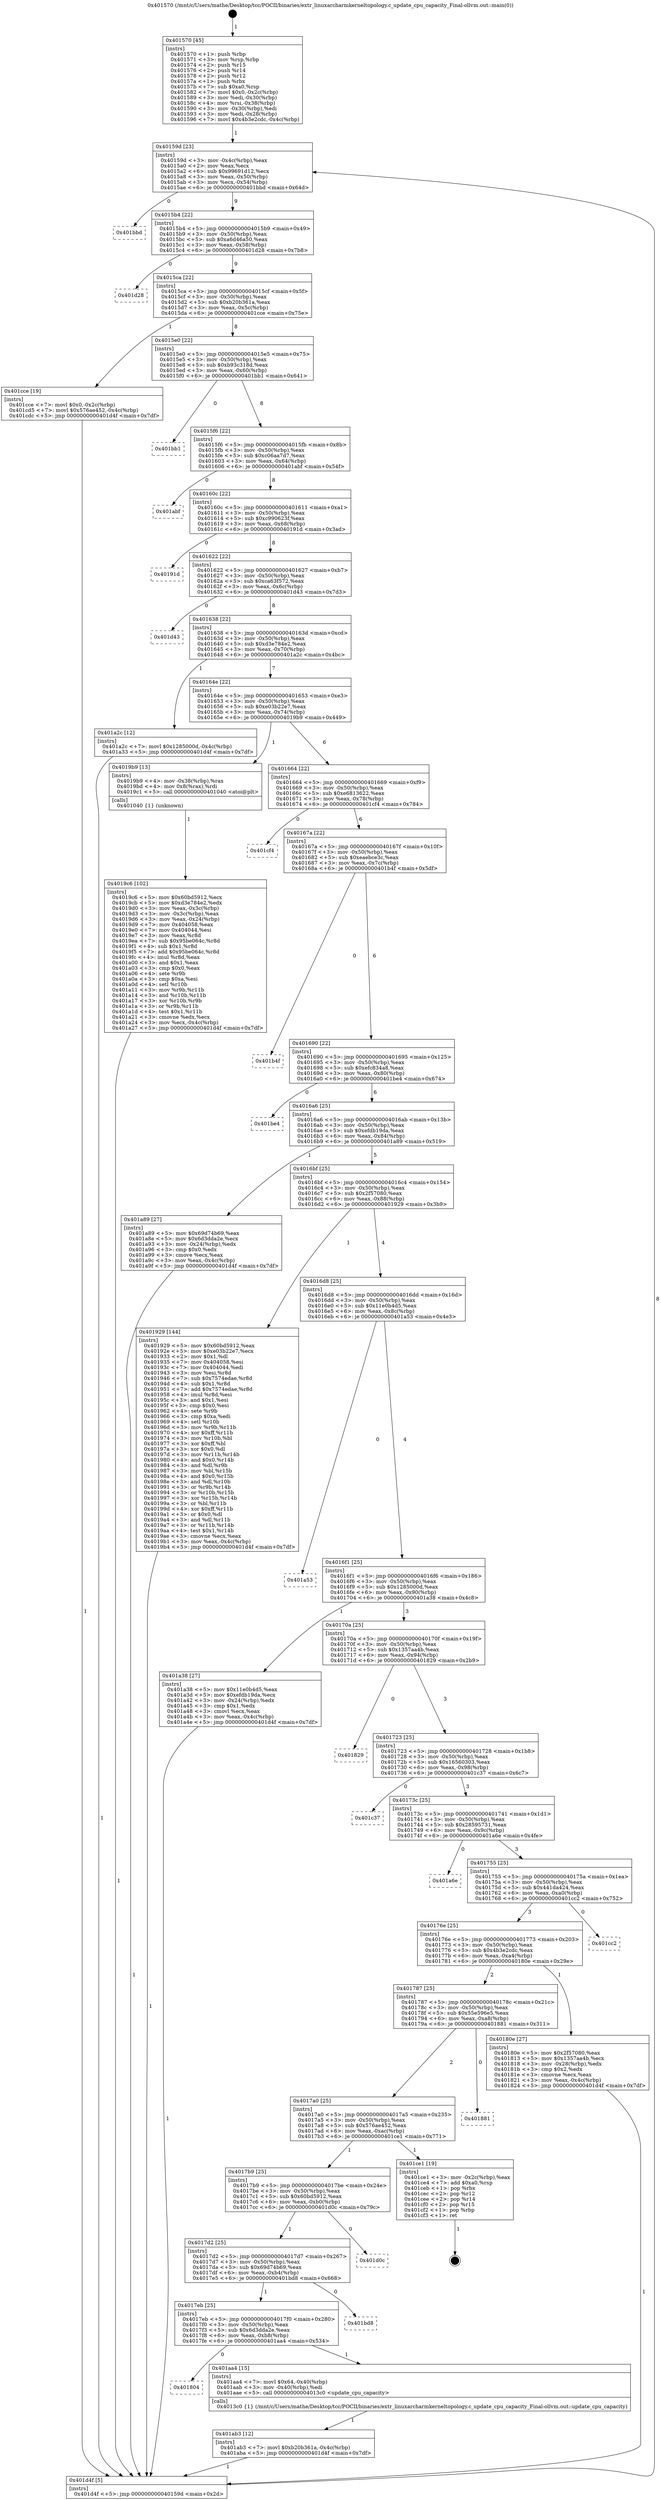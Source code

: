 digraph "0x401570" {
  label = "0x401570 (/mnt/c/Users/mathe/Desktop/tcc/POCII/binaries/extr_linuxarcharmkerneltopology.c_update_cpu_capacity_Final-ollvm.out::main(0))"
  labelloc = "t"
  node[shape=record]

  Entry [label="",width=0.3,height=0.3,shape=circle,fillcolor=black,style=filled]
  "0x40159d" [label="{
     0x40159d [23]\l
     | [instrs]\l
     &nbsp;&nbsp;0x40159d \<+3\>: mov -0x4c(%rbp),%eax\l
     &nbsp;&nbsp;0x4015a0 \<+2\>: mov %eax,%ecx\l
     &nbsp;&nbsp;0x4015a2 \<+6\>: sub $0x99691d12,%ecx\l
     &nbsp;&nbsp;0x4015a8 \<+3\>: mov %eax,-0x50(%rbp)\l
     &nbsp;&nbsp;0x4015ab \<+3\>: mov %ecx,-0x54(%rbp)\l
     &nbsp;&nbsp;0x4015ae \<+6\>: je 0000000000401bbd \<main+0x64d\>\l
  }"]
  "0x401bbd" [label="{
     0x401bbd\l
  }", style=dashed]
  "0x4015b4" [label="{
     0x4015b4 [22]\l
     | [instrs]\l
     &nbsp;&nbsp;0x4015b4 \<+5\>: jmp 00000000004015b9 \<main+0x49\>\l
     &nbsp;&nbsp;0x4015b9 \<+3\>: mov -0x50(%rbp),%eax\l
     &nbsp;&nbsp;0x4015bc \<+5\>: sub $0xa6d46a50,%eax\l
     &nbsp;&nbsp;0x4015c1 \<+3\>: mov %eax,-0x58(%rbp)\l
     &nbsp;&nbsp;0x4015c4 \<+6\>: je 0000000000401d28 \<main+0x7b8\>\l
  }"]
  Exit [label="",width=0.3,height=0.3,shape=circle,fillcolor=black,style=filled,peripheries=2]
  "0x401d28" [label="{
     0x401d28\l
  }", style=dashed]
  "0x4015ca" [label="{
     0x4015ca [22]\l
     | [instrs]\l
     &nbsp;&nbsp;0x4015ca \<+5\>: jmp 00000000004015cf \<main+0x5f\>\l
     &nbsp;&nbsp;0x4015cf \<+3\>: mov -0x50(%rbp),%eax\l
     &nbsp;&nbsp;0x4015d2 \<+5\>: sub $0xb20b361a,%eax\l
     &nbsp;&nbsp;0x4015d7 \<+3\>: mov %eax,-0x5c(%rbp)\l
     &nbsp;&nbsp;0x4015da \<+6\>: je 0000000000401cce \<main+0x75e\>\l
  }"]
  "0x401ab3" [label="{
     0x401ab3 [12]\l
     | [instrs]\l
     &nbsp;&nbsp;0x401ab3 \<+7\>: movl $0xb20b361a,-0x4c(%rbp)\l
     &nbsp;&nbsp;0x401aba \<+5\>: jmp 0000000000401d4f \<main+0x7df\>\l
  }"]
  "0x401cce" [label="{
     0x401cce [19]\l
     | [instrs]\l
     &nbsp;&nbsp;0x401cce \<+7\>: movl $0x0,-0x2c(%rbp)\l
     &nbsp;&nbsp;0x401cd5 \<+7\>: movl $0x576ae452,-0x4c(%rbp)\l
     &nbsp;&nbsp;0x401cdc \<+5\>: jmp 0000000000401d4f \<main+0x7df\>\l
  }"]
  "0x4015e0" [label="{
     0x4015e0 [22]\l
     | [instrs]\l
     &nbsp;&nbsp;0x4015e0 \<+5\>: jmp 00000000004015e5 \<main+0x75\>\l
     &nbsp;&nbsp;0x4015e5 \<+3\>: mov -0x50(%rbp),%eax\l
     &nbsp;&nbsp;0x4015e8 \<+5\>: sub $0xb93c318d,%eax\l
     &nbsp;&nbsp;0x4015ed \<+3\>: mov %eax,-0x60(%rbp)\l
     &nbsp;&nbsp;0x4015f0 \<+6\>: je 0000000000401bb1 \<main+0x641\>\l
  }"]
  "0x401804" [label="{
     0x401804\l
  }", style=dashed]
  "0x401bb1" [label="{
     0x401bb1\l
  }", style=dashed]
  "0x4015f6" [label="{
     0x4015f6 [22]\l
     | [instrs]\l
     &nbsp;&nbsp;0x4015f6 \<+5\>: jmp 00000000004015fb \<main+0x8b\>\l
     &nbsp;&nbsp;0x4015fb \<+3\>: mov -0x50(%rbp),%eax\l
     &nbsp;&nbsp;0x4015fe \<+5\>: sub $0xc06aa7d7,%eax\l
     &nbsp;&nbsp;0x401603 \<+3\>: mov %eax,-0x64(%rbp)\l
     &nbsp;&nbsp;0x401606 \<+6\>: je 0000000000401abf \<main+0x54f\>\l
  }"]
  "0x401aa4" [label="{
     0x401aa4 [15]\l
     | [instrs]\l
     &nbsp;&nbsp;0x401aa4 \<+7\>: movl $0x64,-0x40(%rbp)\l
     &nbsp;&nbsp;0x401aab \<+3\>: mov -0x40(%rbp),%edi\l
     &nbsp;&nbsp;0x401aae \<+5\>: call 00000000004013c0 \<update_cpu_capacity\>\l
     | [calls]\l
     &nbsp;&nbsp;0x4013c0 \{1\} (/mnt/c/Users/mathe/Desktop/tcc/POCII/binaries/extr_linuxarcharmkerneltopology.c_update_cpu_capacity_Final-ollvm.out::update_cpu_capacity)\l
  }"]
  "0x401abf" [label="{
     0x401abf\l
  }", style=dashed]
  "0x40160c" [label="{
     0x40160c [22]\l
     | [instrs]\l
     &nbsp;&nbsp;0x40160c \<+5\>: jmp 0000000000401611 \<main+0xa1\>\l
     &nbsp;&nbsp;0x401611 \<+3\>: mov -0x50(%rbp),%eax\l
     &nbsp;&nbsp;0x401614 \<+5\>: sub $0xc990623f,%eax\l
     &nbsp;&nbsp;0x401619 \<+3\>: mov %eax,-0x68(%rbp)\l
     &nbsp;&nbsp;0x40161c \<+6\>: je 000000000040191d \<main+0x3ad\>\l
  }"]
  "0x4017eb" [label="{
     0x4017eb [25]\l
     | [instrs]\l
     &nbsp;&nbsp;0x4017eb \<+5\>: jmp 00000000004017f0 \<main+0x280\>\l
     &nbsp;&nbsp;0x4017f0 \<+3\>: mov -0x50(%rbp),%eax\l
     &nbsp;&nbsp;0x4017f3 \<+5\>: sub $0x6d3dda2e,%eax\l
     &nbsp;&nbsp;0x4017f8 \<+6\>: mov %eax,-0xb8(%rbp)\l
     &nbsp;&nbsp;0x4017fe \<+6\>: je 0000000000401aa4 \<main+0x534\>\l
  }"]
  "0x40191d" [label="{
     0x40191d\l
  }", style=dashed]
  "0x401622" [label="{
     0x401622 [22]\l
     | [instrs]\l
     &nbsp;&nbsp;0x401622 \<+5\>: jmp 0000000000401627 \<main+0xb7\>\l
     &nbsp;&nbsp;0x401627 \<+3\>: mov -0x50(%rbp),%eax\l
     &nbsp;&nbsp;0x40162a \<+5\>: sub $0xca63f572,%eax\l
     &nbsp;&nbsp;0x40162f \<+3\>: mov %eax,-0x6c(%rbp)\l
     &nbsp;&nbsp;0x401632 \<+6\>: je 0000000000401d43 \<main+0x7d3\>\l
  }"]
  "0x401bd8" [label="{
     0x401bd8\l
  }", style=dashed]
  "0x401d43" [label="{
     0x401d43\l
  }", style=dashed]
  "0x401638" [label="{
     0x401638 [22]\l
     | [instrs]\l
     &nbsp;&nbsp;0x401638 \<+5\>: jmp 000000000040163d \<main+0xcd\>\l
     &nbsp;&nbsp;0x40163d \<+3\>: mov -0x50(%rbp),%eax\l
     &nbsp;&nbsp;0x401640 \<+5\>: sub $0xd3e784e2,%eax\l
     &nbsp;&nbsp;0x401645 \<+3\>: mov %eax,-0x70(%rbp)\l
     &nbsp;&nbsp;0x401648 \<+6\>: je 0000000000401a2c \<main+0x4bc\>\l
  }"]
  "0x4017d2" [label="{
     0x4017d2 [25]\l
     | [instrs]\l
     &nbsp;&nbsp;0x4017d2 \<+5\>: jmp 00000000004017d7 \<main+0x267\>\l
     &nbsp;&nbsp;0x4017d7 \<+3\>: mov -0x50(%rbp),%eax\l
     &nbsp;&nbsp;0x4017da \<+5\>: sub $0x69d74b69,%eax\l
     &nbsp;&nbsp;0x4017df \<+6\>: mov %eax,-0xb4(%rbp)\l
     &nbsp;&nbsp;0x4017e5 \<+6\>: je 0000000000401bd8 \<main+0x668\>\l
  }"]
  "0x401a2c" [label="{
     0x401a2c [12]\l
     | [instrs]\l
     &nbsp;&nbsp;0x401a2c \<+7\>: movl $0x1285000d,-0x4c(%rbp)\l
     &nbsp;&nbsp;0x401a33 \<+5\>: jmp 0000000000401d4f \<main+0x7df\>\l
  }"]
  "0x40164e" [label="{
     0x40164e [22]\l
     | [instrs]\l
     &nbsp;&nbsp;0x40164e \<+5\>: jmp 0000000000401653 \<main+0xe3\>\l
     &nbsp;&nbsp;0x401653 \<+3\>: mov -0x50(%rbp),%eax\l
     &nbsp;&nbsp;0x401656 \<+5\>: sub $0xe03b22e7,%eax\l
     &nbsp;&nbsp;0x40165b \<+3\>: mov %eax,-0x74(%rbp)\l
     &nbsp;&nbsp;0x40165e \<+6\>: je 00000000004019b9 \<main+0x449\>\l
  }"]
  "0x401d0c" [label="{
     0x401d0c\l
  }", style=dashed]
  "0x4019b9" [label="{
     0x4019b9 [13]\l
     | [instrs]\l
     &nbsp;&nbsp;0x4019b9 \<+4\>: mov -0x38(%rbp),%rax\l
     &nbsp;&nbsp;0x4019bd \<+4\>: mov 0x8(%rax),%rdi\l
     &nbsp;&nbsp;0x4019c1 \<+5\>: call 0000000000401040 \<atoi@plt\>\l
     | [calls]\l
     &nbsp;&nbsp;0x401040 \{1\} (unknown)\l
  }"]
  "0x401664" [label="{
     0x401664 [22]\l
     | [instrs]\l
     &nbsp;&nbsp;0x401664 \<+5\>: jmp 0000000000401669 \<main+0xf9\>\l
     &nbsp;&nbsp;0x401669 \<+3\>: mov -0x50(%rbp),%eax\l
     &nbsp;&nbsp;0x40166c \<+5\>: sub $0xe6813622,%eax\l
     &nbsp;&nbsp;0x401671 \<+3\>: mov %eax,-0x78(%rbp)\l
     &nbsp;&nbsp;0x401674 \<+6\>: je 0000000000401cf4 \<main+0x784\>\l
  }"]
  "0x4017b9" [label="{
     0x4017b9 [25]\l
     | [instrs]\l
     &nbsp;&nbsp;0x4017b9 \<+5\>: jmp 00000000004017be \<main+0x24e\>\l
     &nbsp;&nbsp;0x4017be \<+3\>: mov -0x50(%rbp),%eax\l
     &nbsp;&nbsp;0x4017c1 \<+5\>: sub $0x60bd5912,%eax\l
     &nbsp;&nbsp;0x4017c6 \<+6\>: mov %eax,-0xb0(%rbp)\l
     &nbsp;&nbsp;0x4017cc \<+6\>: je 0000000000401d0c \<main+0x79c\>\l
  }"]
  "0x401cf4" [label="{
     0x401cf4\l
  }", style=dashed]
  "0x40167a" [label="{
     0x40167a [22]\l
     | [instrs]\l
     &nbsp;&nbsp;0x40167a \<+5\>: jmp 000000000040167f \<main+0x10f\>\l
     &nbsp;&nbsp;0x40167f \<+3\>: mov -0x50(%rbp),%eax\l
     &nbsp;&nbsp;0x401682 \<+5\>: sub $0xeaebce3c,%eax\l
     &nbsp;&nbsp;0x401687 \<+3\>: mov %eax,-0x7c(%rbp)\l
     &nbsp;&nbsp;0x40168a \<+6\>: je 0000000000401b4f \<main+0x5df\>\l
  }"]
  "0x401ce1" [label="{
     0x401ce1 [19]\l
     | [instrs]\l
     &nbsp;&nbsp;0x401ce1 \<+3\>: mov -0x2c(%rbp),%eax\l
     &nbsp;&nbsp;0x401ce4 \<+7\>: add $0xa0,%rsp\l
     &nbsp;&nbsp;0x401ceb \<+1\>: pop %rbx\l
     &nbsp;&nbsp;0x401cec \<+2\>: pop %r12\l
     &nbsp;&nbsp;0x401cee \<+2\>: pop %r14\l
     &nbsp;&nbsp;0x401cf0 \<+2\>: pop %r15\l
     &nbsp;&nbsp;0x401cf2 \<+1\>: pop %rbp\l
     &nbsp;&nbsp;0x401cf3 \<+1\>: ret\l
  }"]
  "0x401b4f" [label="{
     0x401b4f\l
  }", style=dashed]
  "0x401690" [label="{
     0x401690 [22]\l
     | [instrs]\l
     &nbsp;&nbsp;0x401690 \<+5\>: jmp 0000000000401695 \<main+0x125\>\l
     &nbsp;&nbsp;0x401695 \<+3\>: mov -0x50(%rbp),%eax\l
     &nbsp;&nbsp;0x401698 \<+5\>: sub $0xefc834a8,%eax\l
     &nbsp;&nbsp;0x40169d \<+3\>: mov %eax,-0x80(%rbp)\l
     &nbsp;&nbsp;0x4016a0 \<+6\>: je 0000000000401be4 \<main+0x674\>\l
  }"]
  "0x4017a0" [label="{
     0x4017a0 [25]\l
     | [instrs]\l
     &nbsp;&nbsp;0x4017a0 \<+5\>: jmp 00000000004017a5 \<main+0x235\>\l
     &nbsp;&nbsp;0x4017a5 \<+3\>: mov -0x50(%rbp),%eax\l
     &nbsp;&nbsp;0x4017a8 \<+5\>: sub $0x576ae452,%eax\l
     &nbsp;&nbsp;0x4017ad \<+6\>: mov %eax,-0xac(%rbp)\l
     &nbsp;&nbsp;0x4017b3 \<+6\>: je 0000000000401ce1 \<main+0x771\>\l
  }"]
  "0x401be4" [label="{
     0x401be4\l
  }", style=dashed]
  "0x4016a6" [label="{
     0x4016a6 [25]\l
     | [instrs]\l
     &nbsp;&nbsp;0x4016a6 \<+5\>: jmp 00000000004016ab \<main+0x13b\>\l
     &nbsp;&nbsp;0x4016ab \<+3\>: mov -0x50(%rbp),%eax\l
     &nbsp;&nbsp;0x4016ae \<+5\>: sub $0xefdb19da,%eax\l
     &nbsp;&nbsp;0x4016b3 \<+6\>: mov %eax,-0x84(%rbp)\l
     &nbsp;&nbsp;0x4016b9 \<+6\>: je 0000000000401a89 \<main+0x519\>\l
  }"]
  "0x401881" [label="{
     0x401881\l
  }", style=dashed]
  "0x401a89" [label="{
     0x401a89 [27]\l
     | [instrs]\l
     &nbsp;&nbsp;0x401a89 \<+5\>: mov $0x69d74b69,%eax\l
     &nbsp;&nbsp;0x401a8e \<+5\>: mov $0x6d3dda2e,%ecx\l
     &nbsp;&nbsp;0x401a93 \<+3\>: mov -0x24(%rbp),%edx\l
     &nbsp;&nbsp;0x401a96 \<+3\>: cmp $0x0,%edx\l
     &nbsp;&nbsp;0x401a99 \<+3\>: cmove %ecx,%eax\l
     &nbsp;&nbsp;0x401a9c \<+3\>: mov %eax,-0x4c(%rbp)\l
     &nbsp;&nbsp;0x401a9f \<+5\>: jmp 0000000000401d4f \<main+0x7df\>\l
  }"]
  "0x4016bf" [label="{
     0x4016bf [25]\l
     | [instrs]\l
     &nbsp;&nbsp;0x4016bf \<+5\>: jmp 00000000004016c4 \<main+0x154\>\l
     &nbsp;&nbsp;0x4016c4 \<+3\>: mov -0x50(%rbp),%eax\l
     &nbsp;&nbsp;0x4016c7 \<+5\>: sub $0x2f57080,%eax\l
     &nbsp;&nbsp;0x4016cc \<+6\>: mov %eax,-0x88(%rbp)\l
     &nbsp;&nbsp;0x4016d2 \<+6\>: je 0000000000401929 \<main+0x3b9\>\l
  }"]
  "0x4019c6" [label="{
     0x4019c6 [102]\l
     | [instrs]\l
     &nbsp;&nbsp;0x4019c6 \<+5\>: mov $0x60bd5912,%ecx\l
     &nbsp;&nbsp;0x4019cb \<+5\>: mov $0xd3e784e2,%edx\l
     &nbsp;&nbsp;0x4019d0 \<+3\>: mov %eax,-0x3c(%rbp)\l
     &nbsp;&nbsp;0x4019d3 \<+3\>: mov -0x3c(%rbp),%eax\l
     &nbsp;&nbsp;0x4019d6 \<+3\>: mov %eax,-0x24(%rbp)\l
     &nbsp;&nbsp;0x4019d9 \<+7\>: mov 0x404058,%eax\l
     &nbsp;&nbsp;0x4019e0 \<+7\>: mov 0x404044,%esi\l
     &nbsp;&nbsp;0x4019e7 \<+3\>: mov %eax,%r8d\l
     &nbsp;&nbsp;0x4019ea \<+7\>: sub $0x95be064c,%r8d\l
     &nbsp;&nbsp;0x4019f1 \<+4\>: sub $0x1,%r8d\l
     &nbsp;&nbsp;0x4019f5 \<+7\>: add $0x95be064c,%r8d\l
     &nbsp;&nbsp;0x4019fc \<+4\>: imul %r8d,%eax\l
     &nbsp;&nbsp;0x401a00 \<+3\>: and $0x1,%eax\l
     &nbsp;&nbsp;0x401a03 \<+3\>: cmp $0x0,%eax\l
     &nbsp;&nbsp;0x401a06 \<+4\>: sete %r9b\l
     &nbsp;&nbsp;0x401a0a \<+3\>: cmp $0xa,%esi\l
     &nbsp;&nbsp;0x401a0d \<+4\>: setl %r10b\l
     &nbsp;&nbsp;0x401a11 \<+3\>: mov %r9b,%r11b\l
     &nbsp;&nbsp;0x401a14 \<+3\>: and %r10b,%r11b\l
     &nbsp;&nbsp;0x401a17 \<+3\>: xor %r10b,%r9b\l
     &nbsp;&nbsp;0x401a1a \<+3\>: or %r9b,%r11b\l
     &nbsp;&nbsp;0x401a1d \<+4\>: test $0x1,%r11b\l
     &nbsp;&nbsp;0x401a21 \<+3\>: cmovne %edx,%ecx\l
     &nbsp;&nbsp;0x401a24 \<+3\>: mov %ecx,-0x4c(%rbp)\l
     &nbsp;&nbsp;0x401a27 \<+5\>: jmp 0000000000401d4f \<main+0x7df\>\l
  }"]
  "0x401929" [label="{
     0x401929 [144]\l
     | [instrs]\l
     &nbsp;&nbsp;0x401929 \<+5\>: mov $0x60bd5912,%eax\l
     &nbsp;&nbsp;0x40192e \<+5\>: mov $0xe03b22e7,%ecx\l
     &nbsp;&nbsp;0x401933 \<+2\>: mov $0x1,%dl\l
     &nbsp;&nbsp;0x401935 \<+7\>: mov 0x404058,%esi\l
     &nbsp;&nbsp;0x40193c \<+7\>: mov 0x404044,%edi\l
     &nbsp;&nbsp;0x401943 \<+3\>: mov %esi,%r8d\l
     &nbsp;&nbsp;0x401946 \<+7\>: sub $0x7574edae,%r8d\l
     &nbsp;&nbsp;0x40194d \<+4\>: sub $0x1,%r8d\l
     &nbsp;&nbsp;0x401951 \<+7\>: add $0x7574edae,%r8d\l
     &nbsp;&nbsp;0x401958 \<+4\>: imul %r8d,%esi\l
     &nbsp;&nbsp;0x40195c \<+3\>: and $0x1,%esi\l
     &nbsp;&nbsp;0x40195f \<+3\>: cmp $0x0,%esi\l
     &nbsp;&nbsp;0x401962 \<+4\>: sete %r9b\l
     &nbsp;&nbsp;0x401966 \<+3\>: cmp $0xa,%edi\l
     &nbsp;&nbsp;0x401969 \<+4\>: setl %r10b\l
     &nbsp;&nbsp;0x40196d \<+3\>: mov %r9b,%r11b\l
     &nbsp;&nbsp;0x401970 \<+4\>: xor $0xff,%r11b\l
     &nbsp;&nbsp;0x401974 \<+3\>: mov %r10b,%bl\l
     &nbsp;&nbsp;0x401977 \<+3\>: xor $0xff,%bl\l
     &nbsp;&nbsp;0x40197a \<+3\>: xor $0x0,%dl\l
     &nbsp;&nbsp;0x40197d \<+3\>: mov %r11b,%r14b\l
     &nbsp;&nbsp;0x401980 \<+4\>: and $0x0,%r14b\l
     &nbsp;&nbsp;0x401984 \<+3\>: and %dl,%r9b\l
     &nbsp;&nbsp;0x401987 \<+3\>: mov %bl,%r15b\l
     &nbsp;&nbsp;0x40198a \<+4\>: and $0x0,%r15b\l
     &nbsp;&nbsp;0x40198e \<+3\>: and %dl,%r10b\l
     &nbsp;&nbsp;0x401991 \<+3\>: or %r9b,%r14b\l
     &nbsp;&nbsp;0x401994 \<+3\>: or %r10b,%r15b\l
     &nbsp;&nbsp;0x401997 \<+3\>: xor %r15b,%r14b\l
     &nbsp;&nbsp;0x40199a \<+3\>: or %bl,%r11b\l
     &nbsp;&nbsp;0x40199d \<+4\>: xor $0xff,%r11b\l
     &nbsp;&nbsp;0x4019a1 \<+3\>: or $0x0,%dl\l
     &nbsp;&nbsp;0x4019a4 \<+3\>: and %dl,%r11b\l
     &nbsp;&nbsp;0x4019a7 \<+3\>: or %r11b,%r14b\l
     &nbsp;&nbsp;0x4019aa \<+4\>: test $0x1,%r14b\l
     &nbsp;&nbsp;0x4019ae \<+3\>: cmovne %ecx,%eax\l
     &nbsp;&nbsp;0x4019b1 \<+3\>: mov %eax,-0x4c(%rbp)\l
     &nbsp;&nbsp;0x4019b4 \<+5\>: jmp 0000000000401d4f \<main+0x7df\>\l
  }"]
  "0x4016d8" [label="{
     0x4016d8 [25]\l
     | [instrs]\l
     &nbsp;&nbsp;0x4016d8 \<+5\>: jmp 00000000004016dd \<main+0x16d\>\l
     &nbsp;&nbsp;0x4016dd \<+3\>: mov -0x50(%rbp),%eax\l
     &nbsp;&nbsp;0x4016e0 \<+5\>: sub $0x11e0b4d5,%eax\l
     &nbsp;&nbsp;0x4016e5 \<+6\>: mov %eax,-0x8c(%rbp)\l
     &nbsp;&nbsp;0x4016eb \<+6\>: je 0000000000401a53 \<main+0x4e3\>\l
  }"]
  "0x401570" [label="{
     0x401570 [45]\l
     | [instrs]\l
     &nbsp;&nbsp;0x401570 \<+1\>: push %rbp\l
     &nbsp;&nbsp;0x401571 \<+3\>: mov %rsp,%rbp\l
     &nbsp;&nbsp;0x401574 \<+2\>: push %r15\l
     &nbsp;&nbsp;0x401576 \<+2\>: push %r14\l
     &nbsp;&nbsp;0x401578 \<+2\>: push %r12\l
     &nbsp;&nbsp;0x40157a \<+1\>: push %rbx\l
     &nbsp;&nbsp;0x40157b \<+7\>: sub $0xa0,%rsp\l
     &nbsp;&nbsp;0x401582 \<+7\>: movl $0x0,-0x2c(%rbp)\l
     &nbsp;&nbsp;0x401589 \<+3\>: mov %edi,-0x30(%rbp)\l
     &nbsp;&nbsp;0x40158c \<+4\>: mov %rsi,-0x38(%rbp)\l
     &nbsp;&nbsp;0x401590 \<+3\>: mov -0x30(%rbp),%edi\l
     &nbsp;&nbsp;0x401593 \<+3\>: mov %edi,-0x28(%rbp)\l
     &nbsp;&nbsp;0x401596 \<+7\>: movl $0x4b3e2cdc,-0x4c(%rbp)\l
  }"]
  "0x401a53" [label="{
     0x401a53\l
  }", style=dashed]
  "0x4016f1" [label="{
     0x4016f1 [25]\l
     | [instrs]\l
     &nbsp;&nbsp;0x4016f1 \<+5\>: jmp 00000000004016f6 \<main+0x186\>\l
     &nbsp;&nbsp;0x4016f6 \<+3\>: mov -0x50(%rbp),%eax\l
     &nbsp;&nbsp;0x4016f9 \<+5\>: sub $0x1285000d,%eax\l
     &nbsp;&nbsp;0x4016fe \<+6\>: mov %eax,-0x90(%rbp)\l
     &nbsp;&nbsp;0x401704 \<+6\>: je 0000000000401a38 \<main+0x4c8\>\l
  }"]
  "0x401d4f" [label="{
     0x401d4f [5]\l
     | [instrs]\l
     &nbsp;&nbsp;0x401d4f \<+5\>: jmp 000000000040159d \<main+0x2d\>\l
  }"]
  "0x401a38" [label="{
     0x401a38 [27]\l
     | [instrs]\l
     &nbsp;&nbsp;0x401a38 \<+5\>: mov $0x11e0b4d5,%eax\l
     &nbsp;&nbsp;0x401a3d \<+5\>: mov $0xefdb19da,%ecx\l
     &nbsp;&nbsp;0x401a42 \<+3\>: mov -0x24(%rbp),%edx\l
     &nbsp;&nbsp;0x401a45 \<+3\>: cmp $0x1,%edx\l
     &nbsp;&nbsp;0x401a48 \<+3\>: cmovl %ecx,%eax\l
     &nbsp;&nbsp;0x401a4b \<+3\>: mov %eax,-0x4c(%rbp)\l
     &nbsp;&nbsp;0x401a4e \<+5\>: jmp 0000000000401d4f \<main+0x7df\>\l
  }"]
  "0x40170a" [label="{
     0x40170a [25]\l
     | [instrs]\l
     &nbsp;&nbsp;0x40170a \<+5\>: jmp 000000000040170f \<main+0x19f\>\l
     &nbsp;&nbsp;0x40170f \<+3\>: mov -0x50(%rbp),%eax\l
     &nbsp;&nbsp;0x401712 \<+5\>: sub $0x1357aa4b,%eax\l
     &nbsp;&nbsp;0x401717 \<+6\>: mov %eax,-0x94(%rbp)\l
     &nbsp;&nbsp;0x40171d \<+6\>: je 0000000000401829 \<main+0x2b9\>\l
  }"]
  "0x401787" [label="{
     0x401787 [25]\l
     | [instrs]\l
     &nbsp;&nbsp;0x401787 \<+5\>: jmp 000000000040178c \<main+0x21c\>\l
     &nbsp;&nbsp;0x40178c \<+3\>: mov -0x50(%rbp),%eax\l
     &nbsp;&nbsp;0x40178f \<+5\>: sub $0x55e596e5,%eax\l
     &nbsp;&nbsp;0x401794 \<+6\>: mov %eax,-0xa8(%rbp)\l
     &nbsp;&nbsp;0x40179a \<+6\>: je 0000000000401881 \<main+0x311\>\l
  }"]
  "0x401829" [label="{
     0x401829\l
  }", style=dashed]
  "0x401723" [label="{
     0x401723 [25]\l
     | [instrs]\l
     &nbsp;&nbsp;0x401723 \<+5\>: jmp 0000000000401728 \<main+0x1b8\>\l
     &nbsp;&nbsp;0x401728 \<+3\>: mov -0x50(%rbp),%eax\l
     &nbsp;&nbsp;0x40172b \<+5\>: sub $0x16560303,%eax\l
     &nbsp;&nbsp;0x401730 \<+6\>: mov %eax,-0x98(%rbp)\l
     &nbsp;&nbsp;0x401736 \<+6\>: je 0000000000401c37 \<main+0x6c7\>\l
  }"]
  "0x40180e" [label="{
     0x40180e [27]\l
     | [instrs]\l
     &nbsp;&nbsp;0x40180e \<+5\>: mov $0x2f57080,%eax\l
     &nbsp;&nbsp;0x401813 \<+5\>: mov $0x1357aa4b,%ecx\l
     &nbsp;&nbsp;0x401818 \<+3\>: mov -0x28(%rbp),%edx\l
     &nbsp;&nbsp;0x40181b \<+3\>: cmp $0x2,%edx\l
     &nbsp;&nbsp;0x40181e \<+3\>: cmovne %ecx,%eax\l
     &nbsp;&nbsp;0x401821 \<+3\>: mov %eax,-0x4c(%rbp)\l
     &nbsp;&nbsp;0x401824 \<+5\>: jmp 0000000000401d4f \<main+0x7df\>\l
  }"]
  "0x401c37" [label="{
     0x401c37\l
  }", style=dashed]
  "0x40173c" [label="{
     0x40173c [25]\l
     | [instrs]\l
     &nbsp;&nbsp;0x40173c \<+5\>: jmp 0000000000401741 \<main+0x1d1\>\l
     &nbsp;&nbsp;0x401741 \<+3\>: mov -0x50(%rbp),%eax\l
     &nbsp;&nbsp;0x401744 \<+5\>: sub $0x28595731,%eax\l
     &nbsp;&nbsp;0x401749 \<+6\>: mov %eax,-0x9c(%rbp)\l
     &nbsp;&nbsp;0x40174f \<+6\>: je 0000000000401a6e \<main+0x4fe\>\l
  }"]
  "0x40176e" [label="{
     0x40176e [25]\l
     | [instrs]\l
     &nbsp;&nbsp;0x40176e \<+5\>: jmp 0000000000401773 \<main+0x203\>\l
     &nbsp;&nbsp;0x401773 \<+3\>: mov -0x50(%rbp),%eax\l
     &nbsp;&nbsp;0x401776 \<+5\>: sub $0x4b3e2cdc,%eax\l
     &nbsp;&nbsp;0x40177b \<+6\>: mov %eax,-0xa4(%rbp)\l
     &nbsp;&nbsp;0x401781 \<+6\>: je 000000000040180e \<main+0x29e\>\l
  }"]
  "0x401a6e" [label="{
     0x401a6e\l
  }", style=dashed]
  "0x401755" [label="{
     0x401755 [25]\l
     | [instrs]\l
     &nbsp;&nbsp;0x401755 \<+5\>: jmp 000000000040175a \<main+0x1ea\>\l
     &nbsp;&nbsp;0x40175a \<+3\>: mov -0x50(%rbp),%eax\l
     &nbsp;&nbsp;0x40175d \<+5\>: sub $0x441da424,%eax\l
     &nbsp;&nbsp;0x401762 \<+6\>: mov %eax,-0xa0(%rbp)\l
     &nbsp;&nbsp;0x401768 \<+6\>: je 0000000000401cc2 \<main+0x752\>\l
  }"]
  "0x401cc2" [label="{
     0x401cc2\l
  }", style=dashed]
  Entry -> "0x401570" [label=" 1"]
  "0x40159d" -> "0x401bbd" [label=" 0"]
  "0x40159d" -> "0x4015b4" [label=" 9"]
  "0x401ce1" -> Exit [label=" 1"]
  "0x4015b4" -> "0x401d28" [label=" 0"]
  "0x4015b4" -> "0x4015ca" [label=" 9"]
  "0x401cce" -> "0x401d4f" [label=" 1"]
  "0x4015ca" -> "0x401cce" [label=" 1"]
  "0x4015ca" -> "0x4015e0" [label=" 8"]
  "0x401ab3" -> "0x401d4f" [label=" 1"]
  "0x4015e0" -> "0x401bb1" [label=" 0"]
  "0x4015e0" -> "0x4015f6" [label=" 8"]
  "0x401aa4" -> "0x401ab3" [label=" 1"]
  "0x4015f6" -> "0x401abf" [label=" 0"]
  "0x4015f6" -> "0x40160c" [label=" 8"]
  "0x4017eb" -> "0x401804" [label=" 0"]
  "0x40160c" -> "0x40191d" [label=" 0"]
  "0x40160c" -> "0x401622" [label=" 8"]
  "0x4017eb" -> "0x401aa4" [label=" 1"]
  "0x401622" -> "0x401d43" [label=" 0"]
  "0x401622" -> "0x401638" [label=" 8"]
  "0x4017d2" -> "0x4017eb" [label=" 1"]
  "0x401638" -> "0x401a2c" [label=" 1"]
  "0x401638" -> "0x40164e" [label=" 7"]
  "0x4017d2" -> "0x401bd8" [label=" 0"]
  "0x40164e" -> "0x4019b9" [label=" 1"]
  "0x40164e" -> "0x401664" [label=" 6"]
  "0x4017b9" -> "0x4017d2" [label=" 1"]
  "0x401664" -> "0x401cf4" [label=" 0"]
  "0x401664" -> "0x40167a" [label=" 6"]
  "0x4017b9" -> "0x401d0c" [label=" 0"]
  "0x40167a" -> "0x401b4f" [label=" 0"]
  "0x40167a" -> "0x401690" [label=" 6"]
  "0x4017a0" -> "0x4017b9" [label=" 1"]
  "0x401690" -> "0x401be4" [label=" 0"]
  "0x401690" -> "0x4016a6" [label=" 6"]
  "0x4017a0" -> "0x401ce1" [label=" 1"]
  "0x4016a6" -> "0x401a89" [label=" 1"]
  "0x4016a6" -> "0x4016bf" [label=" 5"]
  "0x401787" -> "0x4017a0" [label=" 2"]
  "0x4016bf" -> "0x401929" [label=" 1"]
  "0x4016bf" -> "0x4016d8" [label=" 4"]
  "0x401787" -> "0x401881" [label=" 0"]
  "0x4016d8" -> "0x401a53" [label=" 0"]
  "0x4016d8" -> "0x4016f1" [label=" 4"]
  "0x401a89" -> "0x401d4f" [label=" 1"]
  "0x4016f1" -> "0x401a38" [label=" 1"]
  "0x4016f1" -> "0x40170a" [label=" 3"]
  "0x401a38" -> "0x401d4f" [label=" 1"]
  "0x40170a" -> "0x401829" [label=" 0"]
  "0x40170a" -> "0x401723" [label=" 3"]
  "0x401a2c" -> "0x401d4f" [label=" 1"]
  "0x401723" -> "0x401c37" [label=" 0"]
  "0x401723" -> "0x40173c" [label=" 3"]
  "0x4019c6" -> "0x401d4f" [label=" 1"]
  "0x40173c" -> "0x401a6e" [label=" 0"]
  "0x40173c" -> "0x401755" [label=" 3"]
  "0x401929" -> "0x401d4f" [label=" 1"]
  "0x401755" -> "0x401cc2" [label=" 0"]
  "0x401755" -> "0x40176e" [label=" 3"]
  "0x4019b9" -> "0x4019c6" [label=" 1"]
  "0x40176e" -> "0x40180e" [label=" 1"]
  "0x40176e" -> "0x401787" [label=" 2"]
  "0x40180e" -> "0x401d4f" [label=" 1"]
  "0x401570" -> "0x40159d" [label=" 1"]
  "0x401d4f" -> "0x40159d" [label=" 8"]
}
